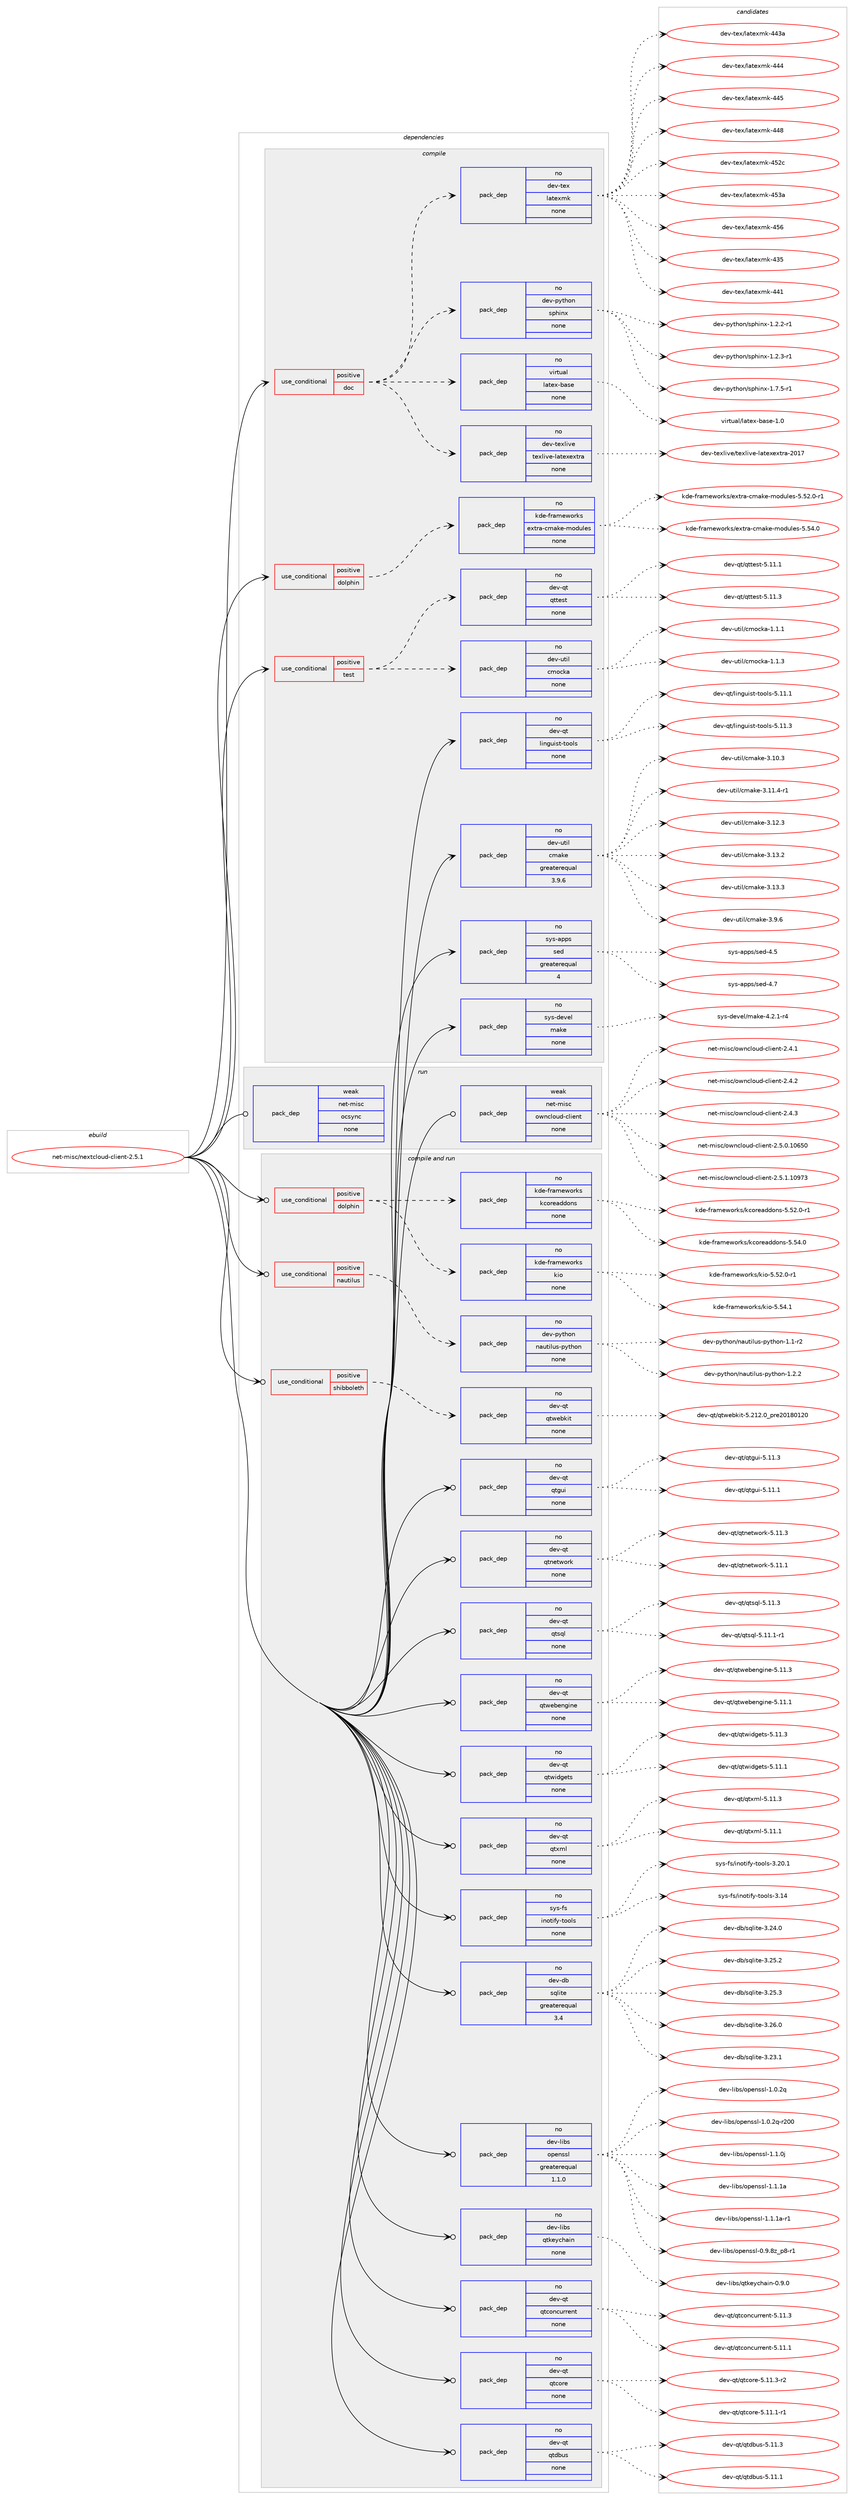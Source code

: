 digraph prolog {

# *************
# Graph options
# *************

newrank=true;
concentrate=true;
compound=true;
graph [rankdir=LR,fontname=Helvetica,fontsize=10,ranksep=1.5];#, ranksep=2.5, nodesep=0.2];
edge  [arrowhead=vee];
node  [fontname=Helvetica,fontsize=10];

# **********
# The ebuild
# **********

subgraph cluster_leftcol {
color=gray;
rank=same;
label=<<i>ebuild</i>>;
id [label="net-misc/nextcloud-client-2.5.1", color=red, width=4, href="../net-misc/nextcloud-client-2.5.1.svg"];
}

# ****************
# The dependencies
# ****************

subgraph cluster_midcol {
color=gray;
label=<<i>dependencies</i>>;
subgraph cluster_compile {
fillcolor="#eeeeee";
style=filled;
label=<<i>compile</i>>;
subgraph cond764 {
dependency4257 [label=<<TABLE BORDER="0" CELLBORDER="1" CELLSPACING="0" CELLPADDING="4"><TR><TD ROWSPAN="3" CELLPADDING="10">use_conditional</TD></TR><TR><TD>positive</TD></TR><TR><TD>doc</TD></TR></TABLE>>, shape=none, color=red];
subgraph pack3374 {
dependency4258 [label=<<TABLE BORDER="0" CELLBORDER="1" CELLSPACING="0" CELLPADDING="4" WIDTH="220"><TR><TD ROWSPAN="6" CELLPADDING="30">pack_dep</TD></TR><TR><TD WIDTH="110">no</TD></TR><TR><TD>dev-python</TD></TR><TR><TD>sphinx</TD></TR><TR><TD>none</TD></TR><TR><TD></TD></TR></TABLE>>, shape=none, color=blue];
}
dependency4257:e -> dependency4258:w [weight=20,style="dashed",arrowhead="vee"];
subgraph pack3375 {
dependency4259 [label=<<TABLE BORDER="0" CELLBORDER="1" CELLSPACING="0" CELLPADDING="4" WIDTH="220"><TR><TD ROWSPAN="6" CELLPADDING="30">pack_dep</TD></TR><TR><TD WIDTH="110">no</TD></TR><TR><TD>dev-tex</TD></TR><TR><TD>latexmk</TD></TR><TR><TD>none</TD></TR><TR><TD></TD></TR></TABLE>>, shape=none, color=blue];
}
dependency4257:e -> dependency4259:w [weight=20,style="dashed",arrowhead="vee"];
subgraph pack3376 {
dependency4260 [label=<<TABLE BORDER="0" CELLBORDER="1" CELLSPACING="0" CELLPADDING="4" WIDTH="220"><TR><TD ROWSPAN="6" CELLPADDING="30">pack_dep</TD></TR><TR><TD WIDTH="110">no</TD></TR><TR><TD>dev-texlive</TD></TR><TR><TD>texlive-latexextra</TD></TR><TR><TD>none</TD></TR><TR><TD></TD></TR></TABLE>>, shape=none, color=blue];
}
dependency4257:e -> dependency4260:w [weight=20,style="dashed",arrowhead="vee"];
subgraph pack3377 {
dependency4261 [label=<<TABLE BORDER="0" CELLBORDER="1" CELLSPACING="0" CELLPADDING="4" WIDTH="220"><TR><TD ROWSPAN="6" CELLPADDING="30">pack_dep</TD></TR><TR><TD WIDTH="110">no</TD></TR><TR><TD>virtual</TD></TR><TR><TD>latex-base</TD></TR><TR><TD>none</TD></TR><TR><TD></TD></TR></TABLE>>, shape=none, color=blue];
}
dependency4257:e -> dependency4261:w [weight=20,style="dashed",arrowhead="vee"];
}
id:e -> dependency4257:w [weight=20,style="solid",arrowhead="vee"];
subgraph cond765 {
dependency4262 [label=<<TABLE BORDER="0" CELLBORDER="1" CELLSPACING="0" CELLPADDING="4"><TR><TD ROWSPAN="3" CELLPADDING="10">use_conditional</TD></TR><TR><TD>positive</TD></TR><TR><TD>dolphin</TD></TR></TABLE>>, shape=none, color=red];
subgraph pack3378 {
dependency4263 [label=<<TABLE BORDER="0" CELLBORDER="1" CELLSPACING="0" CELLPADDING="4" WIDTH="220"><TR><TD ROWSPAN="6" CELLPADDING="30">pack_dep</TD></TR><TR><TD WIDTH="110">no</TD></TR><TR><TD>kde-frameworks</TD></TR><TR><TD>extra-cmake-modules</TD></TR><TR><TD>none</TD></TR><TR><TD></TD></TR></TABLE>>, shape=none, color=blue];
}
dependency4262:e -> dependency4263:w [weight=20,style="dashed",arrowhead="vee"];
}
id:e -> dependency4262:w [weight=20,style="solid",arrowhead="vee"];
subgraph cond766 {
dependency4264 [label=<<TABLE BORDER="0" CELLBORDER="1" CELLSPACING="0" CELLPADDING="4"><TR><TD ROWSPAN="3" CELLPADDING="10">use_conditional</TD></TR><TR><TD>positive</TD></TR><TR><TD>test</TD></TR></TABLE>>, shape=none, color=red];
subgraph pack3379 {
dependency4265 [label=<<TABLE BORDER="0" CELLBORDER="1" CELLSPACING="0" CELLPADDING="4" WIDTH="220"><TR><TD ROWSPAN="6" CELLPADDING="30">pack_dep</TD></TR><TR><TD WIDTH="110">no</TD></TR><TR><TD>dev-util</TD></TR><TR><TD>cmocka</TD></TR><TR><TD>none</TD></TR><TR><TD></TD></TR></TABLE>>, shape=none, color=blue];
}
dependency4264:e -> dependency4265:w [weight=20,style="dashed",arrowhead="vee"];
subgraph pack3380 {
dependency4266 [label=<<TABLE BORDER="0" CELLBORDER="1" CELLSPACING="0" CELLPADDING="4" WIDTH="220"><TR><TD ROWSPAN="6" CELLPADDING="30">pack_dep</TD></TR><TR><TD WIDTH="110">no</TD></TR><TR><TD>dev-qt</TD></TR><TR><TD>qttest</TD></TR><TR><TD>none</TD></TR><TR><TD></TD></TR></TABLE>>, shape=none, color=blue];
}
dependency4264:e -> dependency4266:w [weight=20,style="dashed",arrowhead="vee"];
}
id:e -> dependency4264:w [weight=20,style="solid",arrowhead="vee"];
subgraph pack3381 {
dependency4267 [label=<<TABLE BORDER="0" CELLBORDER="1" CELLSPACING="0" CELLPADDING="4" WIDTH="220"><TR><TD ROWSPAN="6" CELLPADDING="30">pack_dep</TD></TR><TR><TD WIDTH="110">no</TD></TR><TR><TD>dev-qt</TD></TR><TR><TD>linguist-tools</TD></TR><TR><TD>none</TD></TR><TR><TD></TD></TR></TABLE>>, shape=none, color=blue];
}
id:e -> dependency4267:w [weight=20,style="solid",arrowhead="vee"];
subgraph pack3382 {
dependency4268 [label=<<TABLE BORDER="0" CELLBORDER="1" CELLSPACING="0" CELLPADDING="4" WIDTH="220"><TR><TD ROWSPAN="6" CELLPADDING="30">pack_dep</TD></TR><TR><TD WIDTH="110">no</TD></TR><TR><TD>dev-util</TD></TR><TR><TD>cmake</TD></TR><TR><TD>greaterequal</TD></TR><TR><TD>3.9.6</TD></TR></TABLE>>, shape=none, color=blue];
}
id:e -> dependency4268:w [weight=20,style="solid",arrowhead="vee"];
subgraph pack3383 {
dependency4269 [label=<<TABLE BORDER="0" CELLBORDER="1" CELLSPACING="0" CELLPADDING="4" WIDTH="220"><TR><TD ROWSPAN="6" CELLPADDING="30">pack_dep</TD></TR><TR><TD WIDTH="110">no</TD></TR><TR><TD>sys-apps</TD></TR><TR><TD>sed</TD></TR><TR><TD>greaterequal</TD></TR><TR><TD>4</TD></TR></TABLE>>, shape=none, color=blue];
}
id:e -> dependency4269:w [weight=20,style="solid",arrowhead="vee"];
subgraph pack3384 {
dependency4270 [label=<<TABLE BORDER="0" CELLBORDER="1" CELLSPACING="0" CELLPADDING="4" WIDTH="220"><TR><TD ROWSPAN="6" CELLPADDING="30">pack_dep</TD></TR><TR><TD WIDTH="110">no</TD></TR><TR><TD>sys-devel</TD></TR><TR><TD>make</TD></TR><TR><TD>none</TD></TR><TR><TD></TD></TR></TABLE>>, shape=none, color=blue];
}
id:e -> dependency4270:w [weight=20,style="solid",arrowhead="vee"];
}
subgraph cluster_compileandrun {
fillcolor="#eeeeee";
style=filled;
label=<<i>compile and run</i>>;
subgraph cond767 {
dependency4271 [label=<<TABLE BORDER="0" CELLBORDER="1" CELLSPACING="0" CELLPADDING="4"><TR><TD ROWSPAN="3" CELLPADDING="10">use_conditional</TD></TR><TR><TD>positive</TD></TR><TR><TD>dolphin</TD></TR></TABLE>>, shape=none, color=red];
subgraph pack3385 {
dependency4272 [label=<<TABLE BORDER="0" CELLBORDER="1" CELLSPACING="0" CELLPADDING="4" WIDTH="220"><TR><TD ROWSPAN="6" CELLPADDING="30">pack_dep</TD></TR><TR><TD WIDTH="110">no</TD></TR><TR><TD>kde-frameworks</TD></TR><TR><TD>kcoreaddons</TD></TR><TR><TD>none</TD></TR><TR><TD></TD></TR></TABLE>>, shape=none, color=blue];
}
dependency4271:e -> dependency4272:w [weight=20,style="dashed",arrowhead="vee"];
subgraph pack3386 {
dependency4273 [label=<<TABLE BORDER="0" CELLBORDER="1" CELLSPACING="0" CELLPADDING="4" WIDTH="220"><TR><TD ROWSPAN="6" CELLPADDING="30">pack_dep</TD></TR><TR><TD WIDTH="110">no</TD></TR><TR><TD>kde-frameworks</TD></TR><TR><TD>kio</TD></TR><TR><TD>none</TD></TR><TR><TD></TD></TR></TABLE>>, shape=none, color=blue];
}
dependency4271:e -> dependency4273:w [weight=20,style="dashed",arrowhead="vee"];
}
id:e -> dependency4271:w [weight=20,style="solid",arrowhead="odotvee"];
subgraph cond768 {
dependency4274 [label=<<TABLE BORDER="0" CELLBORDER="1" CELLSPACING="0" CELLPADDING="4"><TR><TD ROWSPAN="3" CELLPADDING="10">use_conditional</TD></TR><TR><TD>positive</TD></TR><TR><TD>nautilus</TD></TR></TABLE>>, shape=none, color=red];
subgraph pack3387 {
dependency4275 [label=<<TABLE BORDER="0" CELLBORDER="1" CELLSPACING="0" CELLPADDING="4" WIDTH="220"><TR><TD ROWSPAN="6" CELLPADDING="30">pack_dep</TD></TR><TR><TD WIDTH="110">no</TD></TR><TR><TD>dev-python</TD></TR><TR><TD>nautilus-python</TD></TR><TR><TD>none</TD></TR><TR><TD></TD></TR></TABLE>>, shape=none, color=blue];
}
dependency4274:e -> dependency4275:w [weight=20,style="dashed",arrowhead="vee"];
}
id:e -> dependency4274:w [weight=20,style="solid",arrowhead="odotvee"];
subgraph cond769 {
dependency4276 [label=<<TABLE BORDER="0" CELLBORDER="1" CELLSPACING="0" CELLPADDING="4"><TR><TD ROWSPAN="3" CELLPADDING="10">use_conditional</TD></TR><TR><TD>positive</TD></TR><TR><TD>shibboleth</TD></TR></TABLE>>, shape=none, color=red];
subgraph pack3388 {
dependency4277 [label=<<TABLE BORDER="0" CELLBORDER="1" CELLSPACING="0" CELLPADDING="4" WIDTH="220"><TR><TD ROWSPAN="6" CELLPADDING="30">pack_dep</TD></TR><TR><TD WIDTH="110">no</TD></TR><TR><TD>dev-qt</TD></TR><TR><TD>qtwebkit</TD></TR><TR><TD>none</TD></TR><TR><TD></TD></TR></TABLE>>, shape=none, color=blue];
}
dependency4276:e -> dependency4277:w [weight=20,style="dashed",arrowhead="vee"];
}
id:e -> dependency4276:w [weight=20,style="solid",arrowhead="odotvee"];
subgraph pack3389 {
dependency4278 [label=<<TABLE BORDER="0" CELLBORDER="1" CELLSPACING="0" CELLPADDING="4" WIDTH="220"><TR><TD ROWSPAN="6" CELLPADDING="30">pack_dep</TD></TR><TR><TD WIDTH="110">no</TD></TR><TR><TD>dev-db</TD></TR><TR><TD>sqlite</TD></TR><TR><TD>greaterequal</TD></TR><TR><TD>3.4</TD></TR></TABLE>>, shape=none, color=blue];
}
id:e -> dependency4278:w [weight=20,style="solid",arrowhead="odotvee"];
subgraph pack3390 {
dependency4279 [label=<<TABLE BORDER="0" CELLBORDER="1" CELLSPACING="0" CELLPADDING="4" WIDTH="220"><TR><TD ROWSPAN="6" CELLPADDING="30">pack_dep</TD></TR><TR><TD WIDTH="110">no</TD></TR><TR><TD>dev-libs</TD></TR><TR><TD>openssl</TD></TR><TR><TD>greaterequal</TD></TR><TR><TD>1.1.0</TD></TR></TABLE>>, shape=none, color=blue];
}
id:e -> dependency4279:w [weight=20,style="solid",arrowhead="odotvee"];
subgraph pack3391 {
dependency4280 [label=<<TABLE BORDER="0" CELLBORDER="1" CELLSPACING="0" CELLPADDING="4" WIDTH="220"><TR><TD ROWSPAN="6" CELLPADDING="30">pack_dep</TD></TR><TR><TD WIDTH="110">no</TD></TR><TR><TD>dev-libs</TD></TR><TR><TD>qtkeychain</TD></TR><TR><TD>none</TD></TR><TR><TD></TD></TR></TABLE>>, shape=none, color=blue];
}
id:e -> dependency4280:w [weight=20,style="solid",arrowhead="odotvee"];
subgraph pack3392 {
dependency4281 [label=<<TABLE BORDER="0" CELLBORDER="1" CELLSPACING="0" CELLPADDING="4" WIDTH="220"><TR><TD ROWSPAN="6" CELLPADDING="30">pack_dep</TD></TR><TR><TD WIDTH="110">no</TD></TR><TR><TD>dev-qt</TD></TR><TR><TD>qtconcurrent</TD></TR><TR><TD>none</TD></TR><TR><TD></TD></TR></TABLE>>, shape=none, color=blue];
}
id:e -> dependency4281:w [weight=20,style="solid",arrowhead="odotvee"];
subgraph pack3393 {
dependency4282 [label=<<TABLE BORDER="0" CELLBORDER="1" CELLSPACING="0" CELLPADDING="4" WIDTH="220"><TR><TD ROWSPAN="6" CELLPADDING="30">pack_dep</TD></TR><TR><TD WIDTH="110">no</TD></TR><TR><TD>dev-qt</TD></TR><TR><TD>qtcore</TD></TR><TR><TD>none</TD></TR><TR><TD></TD></TR></TABLE>>, shape=none, color=blue];
}
id:e -> dependency4282:w [weight=20,style="solid",arrowhead="odotvee"];
subgraph pack3394 {
dependency4283 [label=<<TABLE BORDER="0" CELLBORDER="1" CELLSPACING="0" CELLPADDING="4" WIDTH="220"><TR><TD ROWSPAN="6" CELLPADDING="30">pack_dep</TD></TR><TR><TD WIDTH="110">no</TD></TR><TR><TD>dev-qt</TD></TR><TR><TD>qtdbus</TD></TR><TR><TD>none</TD></TR><TR><TD></TD></TR></TABLE>>, shape=none, color=blue];
}
id:e -> dependency4283:w [weight=20,style="solid",arrowhead="odotvee"];
subgraph pack3395 {
dependency4284 [label=<<TABLE BORDER="0" CELLBORDER="1" CELLSPACING="0" CELLPADDING="4" WIDTH="220"><TR><TD ROWSPAN="6" CELLPADDING="30">pack_dep</TD></TR><TR><TD WIDTH="110">no</TD></TR><TR><TD>dev-qt</TD></TR><TR><TD>qtgui</TD></TR><TR><TD>none</TD></TR><TR><TD></TD></TR></TABLE>>, shape=none, color=blue];
}
id:e -> dependency4284:w [weight=20,style="solid",arrowhead="odotvee"];
subgraph pack3396 {
dependency4285 [label=<<TABLE BORDER="0" CELLBORDER="1" CELLSPACING="0" CELLPADDING="4" WIDTH="220"><TR><TD ROWSPAN="6" CELLPADDING="30">pack_dep</TD></TR><TR><TD WIDTH="110">no</TD></TR><TR><TD>dev-qt</TD></TR><TR><TD>qtnetwork</TD></TR><TR><TD>none</TD></TR><TR><TD></TD></TR></TABLE>>, shape=none, color=blue];
}
id:e -> dependency4285:w [weight=20,style="solid",arrowhead="odotvee"];
subgraph pack3397 {
dependency4286 [label=<<TABLE BORDER="0" CELLBORDER="1" CELLSPACING="0" CELLPADDING="4" WIDTH="220"><TR><TD ROWSPAN="6" CELLPADDING="30">pack_dep</TD></TR><TR><TD WIDTH="110">no</TD></TR><TR><TD>dev-qt</TD></TR><TR><TD>qtsql</TD></TR><TR><TD>none</TD></TR><TR><TD></TD></TR></TABLE>>, shape=none, color=blue];
}
id:e -> dependency4286:w [weight=20,style="solid",arrowhead="odotvee"];
subgraph pack3398 {
dependency4287 [label=<<TABLE BORDER="0" CELLBORDER="1" CELLSPACING="0" CELLPADDING="4" WIDTH="220"><TR><TD ROWSPAN="6" CELLPADDING="30">pack_dep</TD></TR><TR><TD WIDTH="110">no</TD></TR><TR><TD>dev-qt</TD></TR><TR><TD>qtwebengine</TD></TR><TR><TD>none</TD></TR><TR><TD></TD></TR></TABLE>>, shape=none, color=blue];
}
id:e -> dependency4287:w [weight=20,style="solid",arrowhead="odotvee"];
subgraph pack3399 {
dependency4288 [label=<<TABLE BORDER="0" CELLBORDER="1" CELLSPACING="0" CELLPADDING="4" WIDTH="220"><TR><TD ROWSPAN="6" CELLPADDING="30">pack_dep</TD></TR><TR><TD WIDTH="110">no</TD></TR><TR><TD>dev-qt</TD></TR><TR><TD>qtwidgets</TD></TR><TR><TD>none</TD></TR><TR><TD></TD></TR></TABLE>>, shape=none, color=blue];
}
id:e -> dependency4288:w [weight=20,style="solid",arrowhead="odotvee"];
subgraph pack3400 {
dependency4289 [label=<<TABLE BORDER="0" CELLBORDER="1" CELLSPACING="0" CELLPADDING="4" WIDTH="220"><TR><TD ROWSPAN="6" CELLPADDING="30">pack_dep</TD></TR><TR><TD WIDTH="110">no</TD></TR><TR><TD>dev-qt</TD></TR><TR><TD>qtxml</TD></TR><TR><TD>none</TD></TR><TR><TD></TD></TR></TABLE>>, shape=none, color=blue];
}
id:e -> dependency4289:w [weight=20,style="solid",arrowhead="odotvee"];
subgraph pack3401 {
dependency4290 [label=<<TABLE BORDER="0" CELLBORDER="1" CELLSPACING="0" CELLPADDING="4" WIDTH="220"><TR><TD ROWSPAN="6" CELLPADDING="30">pack_dep</TD></TR><TR><TD WIDTH="110">no</TD></TR><TR><TD>sys-fs</TD></TR><TR><TD>inotify-tools</TD></TR><TR><TD>none</TD></TR><TR><TD></TD></TR></TABLE>>, shape=none, color=blue];
}
id:e -> dependency4290:w [weight=20,style="solid",arrowhead="odotvee"];
}
subgraph cluster_run {
fillcolor="#eeeeee";
style=filled;
label=<<i>run</i>>;
subgraph pack3402 {
dependency4291 [label=<<TABLE BORDER="0" CELLBORDER="1" CELLSPACING="0" CELLPADDING="4" WIDTH="220"><TR><TD ROWSPAN="6" CELLPADDING="30">pack_dep</TD></TR><TR><TD WIDTH="110">weak</TD></TR><TR><TD>net-misc</TD></TR><TR><TD>ocsync</TD></TR><TR><TD>none</TD></TR><TR><TD></TD></TR></TABLE>>, shape=none, color=blue];
}
id:e -> dependency4291:w [weight=20,style="solid",arrowhead="odot"];
subgraph pack3403 {
dependency4292 [label=<<TABLE BORDER="0" CELLBORDER="1" CELLSPACING="0" CELLPADDING="4" WIDTH="220"><TR><TD ROWSPAN="6" CELLPADDING="30">pack_dep</TD></TR><TR><TD WIDTH="110">weak</TD></TR><TR><TD>net-misc</TD></TR><TR><TD>owncloud-client</TD></TR><TR><TD>none</TD></TR><TR><TD></TD></TR></TABLE>>, shape=none, color=blue];
}
id:e -> dependency4292:w [weight=20,style="solid",arrowhead="odot"];
}
}

# **************
# The candidates
# **************

subgraph cluster_choices {
rank=same;
color=gray;
label=<<i>candidates</i>>;

subgraph choice3374 {
color=black;
nodesep=1;
choice10010111845112121116104111110471151121041051101204549465046504511449 [label="dev-python/sphinx-1.2.2-r1", color=red, width=4,href="../dev-python/sphinx-1.2.2-r1.svg"];
choice10010111845112121116104111110471151121041051101204549465046514511449 [label="dev-python/sphinx-1.2.3-r1", color=red, width=4,href="../dev-python/sphinx-1.2.3-r1.svg"];
choice10010111845112121116104111110471151121041051101204549465546534511449 [label="dev-python/sphinx-1.7.5-r1", color=red, width=4,href="../dev-python/sphinx-1.7.5-r1.svg"];
dependency4258:e -> choice10010111845112121116104111110471151121041051101204549465046504511449:w [style=dotted,weight="100"];
dependency4258:e -> choice10010111845112121116104111110471151121041051101204549465046514511449:w [style=dotted,weight="100"];
dependency4258:e -> choice10010111845112121116104111110471151121041051101204549465546534511449:w [style=dotted,weight="100"];
}
subgraph choice3375 {
color=black;
nodesep=1;
choice10010111845116101120471089711610112010910745525153 [label="dev-tex/latexmk-435", color=red, width=4,href="../dev-tex/latexmk-435.svg"];
choice10010111845116101120471089711610112010910745525249 [label="dev-tex/latexmk-441", color=red, width=4,href="../dev-tex/latexmk-441.svg"];
choice1001011184511610112047108971161011201091074552525197 [label="dev-tex/latexmk-443a", color=red, width=4,href="../dev-tex/latexmk-443a.svg"];
choice10010111845116101120471089711610112010910745525252 [label="dev-tex/latexmk-444", color=red, width=4,href="../dev-tex/latexmk-444.svg"];
choice10010111845116101120471089711610112010910745525253 [label="dev-tex/latexmk-445", color=red, width=4,href="../dev-tex/latexmk-445.svg"];
choice10010111845116101120471089711610112010910745525256 [label="dev-tex/latexmk-448", color=red, width=4,href="../dev-tex/latexmk-448.svg"];
choice1001011184511610112047108971161011201091074552535099 [label="dev-tex/latexmk-452c", color=red, width=4,href="../dev-tex/latexmk-452c.svg"];
choice1001011184511610112047108971161011201091074552535197 [label="dev-tex/latexmk-453a", color=red, width=4,href="../dev-tex/latexmk-453a.svg"];
choice10010111845116101120471089711610112010910745525354 [label="dev-tex/latexmk-456", color=red, width=4,href="../dev-tex/latexmk-456.svg"];
dependency4259:e -> choice10010111845116101120471089711610112010910745525153:w [style=dotted,weight="100"];
dependency4259:e -> choice10010111845116101120471089711610112010910745525249:w [style=dotted,weight="100"];
dependency4259:e -> choice1001011184511610112047108971161011201091074552525197:w [style=dotted,weight="100"];
dependency4259:e -> choice10010111845116101120471089711610112010910745525252:w [style=dotted,weight="100"];
dependency4259:e -> choice10010111845116101120471089711610112010910745525253:w [style=dotted,weight="100"];
dependency4259:e -> choice10010111845116101120471089711610112010910745525256:w [style=dotted,weight="100"];
dependency4259:e -> choice1001011184511610112047108971161011201091074552535099:w [style=dotted,weight="100"];
dependency4259:e -> choice1001011184511610112047108971161011201091074552535197:w [style=dotted,weight="100"];
dependency4259:e -> choice10010111845116101120471089711610112010910745525354:w [style=dotted,weight="100"];
}
subgraph choice3376 {
color=black;
nodesep=1;
choice10010111845116101120108105118101471161011201081051181014510897116101120101120116114974550484955 [label="dev-texlive/texlive-latexextra-2017", color=red, width=4,href="../dev-texlive/texlive-latexextra-2017.svg"];
dependency4260:e -> choice10010111845116101120108105118101471161011201081051181014510897116101120101120116114974550484955:w [style=dotted,weight="100"];
}
subgraph choice3377 {
color=black;
nodesep=1;
choice11810511411611797108471089711610112045989711510145494648 [label="virtual/latex-base-1.0", color=red, width=4,href="../virtual/latex-base-1.0.svg"];
dependency4261:e -> choice11810511411611797108471089711610112045989711510145494648:w [style=dotted,weight="100"];
}
subgraph choice3378 {
color=black;
nodesep=1;
choice1071001014510211497109101119111114107115471011201161149745991099710710145109111100117108101115455346535046484511449 [label="kde-frameworks/extra-cmake-modules-5.52.0-r1", color=red, width=4,href="../kde-frameworks/extra-cmake-modules-5.52.0-r1.svg"];
choice107100101451021149710910111911111410711547101120116114974599109971071014510911110011710810111545534653524648 [label="kde-frameworks/extra-cmake-modules-5.54.0", color=red, width=4,href="../kde-frameworks/extra-cmake-modules-5.54.0.svg"];
dependency4263:e -> choice1071001014510211497109101119111114107115471011201161149745991099710710145109111100117108101115455346535046484511449:w [style=dotted,weight="100"];
dependency4263:e -> choice107100101451021149710910111911111410711547101120116114974599109971071014510911110011710810111545534653524648:w [style=dotted,weight="100"];
}
subgraph choice3379 {
color=black;
nodesep=1;
choice1001011184511711610510847991091119910797454946494649 [label="dev-util/cmocka-1.1.1", color=red, width=4,href="../dev-util/cmocka-1.1.1.svg"];
choice1001011184511711610510847991091119910797454946494651 [label="dev-util/cmocka-1.1.3", color=red, width=4,href="../dev-util/cmocka-1.1.3.svg"];
dependency4265:e -> choice1001011184511711610510847991091119910797454946494649:w [style=dotted,weight="100"];
dependency4265:e -> choice1001011184511711610510847991091119910797454946494651:w [style=dotted,weight="100"];
}
subgraph choice3380 {
color=black;
nodesep=1;
choice100101118451131164711311611610111511645534649494649 [label="dev-qt/qttest-5.11.1", color=red, width=4,href="../dev-qt/qttest-5.11.1.svg"];
choice100101118451131164711311611610111511645534649494651 [label="dev-qt/qttest-5.11.3", color=red, width=4,href="../dev-qt/qttest-5.11.3.svg"];
dependency4266:e -> choice100101118451131164711311611610111511645534649494649:w [style=dotted,weight="100"];
dependency4266:e -> choice100101118451131164711311611610111511645534649494651:w [style=dotted,weight="100"];
}
subgraph choice3381 {
color=black;
nodesep=1;
choice10010111845113116471081051101031171051151164511611111110811545534649494649 [label="dev-qt/linguist-tools-5.11.1", color=red, width=4,href="../dev-qt/linguist-tools-5.11.1.svg"];
choice10010111845113116471081051101031171051151164511611111110811545534649494651 [label="dev-qt/linguist-tools-5.11.3", color=red, width=4,href="../dev-qt/linguist-tools-5.11.3.svg"];
dependency4267:e -> choice10010111845113116471081051101031171051151164511611111110811545534649494649:w [style=dotted,weight="100"];
dependency4267:e -> choice10010111845113116471081051101031171051151164511611111110811545534649494651:w [style=dotted,weight="100"];
}
subgraph choice3382 {
color=black;
nodesep=1;
choice1001011184511711610510847991099710710145514649484651 [label="dev-util/cmake-3.10.3", color=red, width=4,href="../dev-util/cmake-3.10.3.svg"];
choice10010111845117116105108479910997107101455146494946524511449 [label="dev-util/cmake-3.11.4-r1", color=red, width=4,href="../dev-util/cmake-3.11.4-r1.svg"];
choice1001011184511711610510847991099710710145514649504651 [label="dev-util/cmake-3.12.3", color=red, width=4,href="../dev-util/cmake-3.12.3.svg"];
choice1001011184511711610510847991099710710145514649514650 [label="dev-util/cmake-3.13.2", color=red, width=4,href="../dev-util/cmake-3.13.2.svg"];
choice1001011184511711610510847991099710710145514649514651 [label="dev-util/cmake-3.13.3", color=red, width=4,href="../dev-util/cmake-3.13.3.svg"];
choice10010111845117116105108479910997107101455146574654 [label="dev-util/cmake-3.9.6", color=red, width=4,href="../dev-util/cmake-3.9.6.svg"];
dependency4268:e -> choice1001011184511711610510847991099710710145514649484651:w [style=dotted,weight="100"];
dependency4268:e -> choice10010111845117116105108479910997107101455146494946524511449:w [style=dotted,weight="100"];
dependency4268:e -> choice1001011184511711610510847991099710710145514649504651:w [style=dotted,weight="100"];
dependency4268:e -> choice1001011184511711610510847991099710710145514649514650:w [style=dotted,weight="100"];
dependency4268:e -> choice1001011184511711610510847991099710710145514649514651:w [style=dotted,weight="100"];
dependency4268:e -> choice10010111845117116105108479910997107101455146574654:w [style=dotted,weight="100"];
}
subgraph choice3383 {
color=black;
nodesep=1;
choice11512111545971121121154711510110045524653 [label="sys-apps/sed-4.5", color=red, width=4,href="../sys-apps/sed-4.5.svg"];
choice11512111545971121121154711510110045524655 [label="sys-apps/sed-4.7", color=red, width=4,href="../sys-apps/sed-4.7.svg"];
dependency4269:e -> choice11512111545971121121154711510110045524653:w [style=dotted,weight="100"];
dependency4269:e -> choice11512111545971121121154711510110045524655:w [style=dotted,weight="100"];
}
subgraph choice3384 {
color=black;
nodesep=1;
choice1151211154510010111810110847109971071014552465046494511452 [label="sys-devel/make-4.2.1-r4", color=red, width=4,href="../sys-devel/make-4.2.1-r4.svg"];
dependency4270:e -> choice1151211154510010111810110847109971071014552465046494511452:w [style=dotted,weight="100"];
}
subgraph choice3385 {
color=black;
nodesep=1;
choice1071001014510211497109101119111114107115471079911111410197100100111110115455346535046484511449 [label="kde-frameworks/kcoreaddons-5.52.0-r1", color=red, width=4,href="../kde-frameworks/kcoreaddons-5.52.0-r1.svg"];
choice107100101451021149710910111911111410711547107991111141019710010011111011545534653524648 [label="kde-frameworks/kcoreaddons-5.54.0", color=red, width=4,href="../kde-frameworks/kcoreaddons-5.54.0.svg"];
dependency4272:e -> choice1071001014510211497109101119111114107115471079911111410197100100111110115455346535046484511449:w [style=dotted,weight="100"];
dependency4272:e -> choice107100101451021149710910111911111410711547107991111141019710010011111011545534653524648:w [style=dotted,weight="100"];
}
subgraph choice3386 {
color=black;
nodesep=1;
choice107100101451021149710910111911111410711547107105111455346535046484511449 [label="kde-frameworks/kio-5.52.0-r1", color=red, width=4,href="../kde-frameworks/kio-5.52.0-r1.svg"];
choice10710010145102114971091011191111141071154710710511145534653524649 [label="kde-frameworks/kio-5.54.1", color=red, width=4,href="../kde-frameworks/kio-5.54.1.svg"];
dependency4273:e -> choice107100101451021149710910111911111410711547107105111455346535046484511449:w [style=dotted,weight="100"];
dependency4273:e -> choice10710010145102114971091011191111141071154710710511145534653524649:w [style=dotted,weight="100"];
}
subgraph choice3387 {
color=black;
nodesep=1;
choice10010111845112121116104111110471109711711610510811711545112121116104111110454946494511450 [label="dev-python/nautilus-python-1.1-r2", color=red, width=4,href="../dev-python/nautilus-python-1.1-r2.svg"];
choice10010111845112121116104111110471109711711610510811711545112121116104111110454946504650 [label="dev-python/nautilus-python-1.2.2", color=red, width=4,href="../dev-python/nautilus-python-1.2.2.svg"];
dependency4275:e -> choice10010111845112121116104111110471109711711610510811711545112121116104111110454946494511450:w [style=dotted,weight="100"];
dependency4275:e -> choice10010111845112121116104111110471109711711610510811711545112121116104111110454946504650:w [style=dotted,weight="100"];
}
subgraph choice3388 {
color=black;
nodesep=1;
choice1001011184511311647113116119101981071051164553465049504648951121141015048495648495048 [label="dev-qt/qtwebkit-5.212.0_pre20180120", color=red, width=4,href="../dev-qt/qtwebkit-5.212.0_pre20180120.svg"];
dependency4277:e -> choice1001011184511311647113116119101981071051164553465049504648951121141015048495648495048:w [style=dotted,weight="100"];
}
subgraph choice3389 {
color=black;
nodesep=1;
choice10010111845100984711511310810511610145514650514649 [label="dev-db/sqlite-3.23.1", color=red, width=4,href="../dev-db/sqlite-3.23.1.svg"];
choice10010111845100984711511310810511610145514650524648 [label="dev-db/sqlite-3.24.0", color=red, width=4,href="../dev-db/sqlite-3.24.0.svg"];
choice10010111845100984711511310810511610145514650534650 [label="dev-db/sqlite-3.25.2", color=red, width=4,href="../dev-db/sqlite-3.25.2.svg"];
choice10010111845100984711511310810511610145514650534651 [label="dev-db/sqlite-3.25.3", color=red, width=4,href="../dev-db/sqlite-3.25.3.svg"];
choice10010111845100984711511310810511610145514650544648 [label="dev-db/sqlite-3.26.0", color=red, width=4,href="../dev-db/sqlite-3.26.0.svg"];
dependency4278:e -> choice10010111845100984711511310810511610145514650514649:w [style=dotted,weight="100"];
dependency4278:e -> choice10010111845100984711511310810511610145514650524648:w [style=dotted,weight="100"];
dependency4278:e -> choice10010111845100984711511310810511610145514650534650:w [style=dotted,weight="100"];
dependency4278:e -> choice10010111845100984711511310810511610145514650534651:w [style=dotted,weight="100"];
dependency4278:e -> choice10010111845100984711511310810511610145514650544648:w [style=dotted,weight="100"];
}
subgraph choice3390 {
color=black;
nodesep=1;
choice10010111845108105981154711111210111011511510845484657465612295112564511449 [label="dev-libs/openssl-0.9.8z_p8-r1", color=red, width=4,href="../dev-libs/openssl-0.9.8z_p8-r1.svg"];
choice100101118451081059811547111112101110115115108454946484650113 [label="dev-libs/openssl-1.0.2q", color=red, width=4,href="../dev-libs/openssl-1.0.2q.svg"];
choice10010111845108105981154711111210111011511510845494648465011345114504848 [label="dev-libs/openssl-1.0.2q-r200", color=red, width=4,href="../dev-libs/openssl-1.0.2q-r200.svg"];
choice100101118451081059811547111112101110115115108454946494648106 [label="dev-libs/openssl-1.1.0j", color=red, width=4,href="../dev-libs/openssl-1.1.0j.svg"];
choice10010111845108105981154711111210111011511510845494649464997 [label="dev-libs/openssl-1.1.1a", color=red, width=4,href="../dev-libs/openssl-1.1.1a.svg"];
choice100101118451081059811547111112101110115115108454946494649974511449 [label="dev-libs/openssl-1.1.1a-r1", color=red, width=4,href="../dev-libs/openssl-1.1.1a-r1.svg"];
dependency4279:e -> choice10010111845108105981154711111210111011511510845484657465612295112564511449:w [style=dotted,weight="100"];
dependency4279:e -> choice100101118451081059811547111112101110115115108454946484650113:w [style=dotted,weight="100"];
dependency4279:e -> choice10010111845108105981154711111210111011511510845494648465011345114504848:w [style=dotted,weight="100"];
dependency4279:e -> choice100101118451081059811547111112101110115115108454946494648106:w [style=dotted,weight="100"];
dependency4279:e -> choice10010111845108105981154711111210111011511510845494649464997:w [style=dotted,weight="100"];
dependency4279:e -> choice100101118451081059811547111112101110115115108454946494649974511449:w [style=dotted,weight="100"];
}
subgraph choice3391 {
color=black;
nodesep=1;
choice1001011184510810598115471131161071011219910497105110454846574648 [label="dev-libs/qtkeychain-0.9.0", color=red, width=4,href="../dev-libs/qtkeychain-0.9.0.svg"];
dependency4280:e -> choice1001011184510810598115471131161071011219910497105110454846574648:w [style=dotted,weight="100"];
}
subgraph choice3392 {
color=black;
nodesep=1;
choice1001011184511311647113116991111109911711411410111011645534649494649 [label="dev-qt/qtconcurrent-5.11.1", color=red, width=4,href="../dev-qt/qtconcurrent-5.11.1.svg"];
choice1001011184511311647113116991111109911711411410111011645534649494651 [label="dev-qt/qtconcurrent-5.11.3", color=red, width=4,href="../dev-qt/qtconcurrent-5.11.3.svg"];
dependency4281:e -> choice1001011184511311647113116991111109911711411410111011645534649494649:w [style=dotted,weight="100"];
dependency4281:e -> choice1001011184511311647113116991111109911711411410111011645534649494651:w [style=dotted,weight="100"];
}
subgraph choice3393 {
color=black;
nodesep=1;
choice100101118451131164711311699111114101455346494946494511449 [label="dev-qt/qtcore-5.11.1-r1", color=red, width=4,href="../dev-qt/qtcore-5.11.1-r1.svg"];
choice100101118451131164711311699111114101455346494946514511450 [label="dev-qt/qtcore-5.11.3-r2", color=red, width=4,href="../dev-qt/qtcore-5.11.3-r2.svg"];
dependency4282:e -> choice100101118451131164711311699111114101455346494946494511449:w [style=dotted,weight="100"];
dependency4282:e -> choice100101118451131164711311699111114101455346494946514511450:w [style=dotted,weight="100"];
}
subgraph choice3394 {
color=black;
nodesep=1;
choice10010111845113116471131161009811711545534649494649 [label="dev-qt/qtdbus-5.11.1", color=red, width=4,href="../dev-qt/qtdbus-5.11.1.svg"];
choice10010111845113116471131161009811711545534649494651 [label="dev-qt/qtdbus-5.11.3", color=red, width=4,href="../dev-qt/qtdbus-5.11.3.svg"];
dependency4283:e -> choice10010111845113116471131161009811711545534649494649:w [style=dotted,weight="100"];
dependency4283:e -> choice10010111845113116471131161009811711545534649494651:w [style=dotted,weight="100"];
}
subgraph choice3395 {
color=black;
nodesep=1;
choice100101118451131164711311610311710545534649494649 [label="dev-qt/qtgui-5.11.1", color=red, width=4,href="../dev-qt/qtgui-5.11.1.svg"];
choice100101118451131164711311610311710545534649494651 [label="dev-qt/qtgui-5.11.3", color=red, width=4,href="../dev-qt/qtgui-5.11.3.svg"];
dependency4284:e -> choice100101118451131164711311610311710545534649494649:w [style=dotted,weight="100"];
dependency4284:e -> choice100101118451131164711311610311710545534649494651:w [style=dotted,weight="100"];
}
subgraph choice3396 {
color=black;
nodesep=1;
choice100101118451131164711311611010111611911111410745534649494649 [label="dev-qt/qtnetwork-5.11.1", color=red, width=4,href="../dev-qt/qtnetwork-5.11.1.svg"];
choice100101118451131164711311611010111611911111410745534649494651 [label="dev-qt/qtnetwork-5.11.3", color=red, width=4,href="../dev-qt/qtnetwork-5.11.3.svg"];
dependency4285:e -> choice100101118451131164711311611010111611911111410745534649494649:w [style=dotted,weight="100"];
dependency4285:e -> choice100101118451131164711311611010111611911111410745534649494651:w [style=dotted,weight="100"];
}
subgraph choice3397 {
color=black;
nodesep=1;
choice1001011184511311647113116115113108455346494946494511449 [label="dev-qt/qtsql-5.11.1-r1", color=red, width=4,href="../dev-qt/qtsql-5.11.1-r1.svg"];
choice100101118451131164711311611511310845534649494651 [label="dev-qt/qtsql-5.11.3", color=red, width=4,href="../dev-qt/qtsql-5.11.3.svg"];
dependency4286:e -> choice1001011184511311647113116115113108455346494946494511449:w [style=dotted,weight="100"];
dependency4286:e -> choice100101118451131164711311611511310845534649494651:w [style=dotted,weight="100"];
}
subgraph choice3398 {
color=black;
nodesep=1;
choice10010111845113116471131161191019810111010310511010145534649494649 [label="dev-qt/qtwebengine-5.11.1", color=red, width=4,href="../dev-qt/qtwebengine-5.11.1.svg"];
choice10010111845113116471131161191019810111010310511010145534649494651 [label="dev-qt/qtwebengine-5.11.3", color=red, width=4,href="../dev-qt/qtwebengine-5.11.3.svg"];
dependency4287:e -> choice10010111845113116471131161191019810111010310511010145534649494649:w [style=dotted,weight="100"];
dependency4287:e -> choice10010111845113116471131161191019810111010310511010145534649494651:w [style=dotted,weight="100"];
}
subgraph choice3399 {
color=black;
nodesep=1;
choice100101118451131164711311611910510010310111611545534649494649 [label="dev-qt/qtwidgets-5.11.1", color=red, width=4,href="../dev-qt/qtwidgets-5.11.1.svg"];
choice100101118451131164711311611910510010310111611545534649494651 [label="dev-qt/qtwidgets-5.11.3", color=red, width=4,href="../dev-qt/qtwidgets-5.11.3.svg"];
dependency4288:e -> choice100101118451131164711311611910510010310111611545534649494649:w [style=dotted,weight="100"];
dependency4288:e -> choice100101118451131164711311611910510010310111611545534649494651:w [style=dotted,weight="100"];
}
subgraph choice3400 {
color=black;
nodesep=1;
choice100101118451131164711311612010910845534649494649 [label="dev-qt/qtxml-5.11.1", color=red, width=4,href="../dev-qt/qtxml-5.11.1.svg"];
choice100101118451131164711311612010910845534649494651 [label="dev-qt/qtxml-5.11.3", color=red, width=4,href="../dev-qt/qtxml-5.11.3.svg"];
dependency4289:e -> choice100101118451131164711311612010910845534649494649:w [style=dotted,weight="100"];
dependency4289:e -> choice100101118451131164711311612010910845534649494651:w [style=dotted,weight="100"];
}
subgraph choice3401 {
color=black;
nodesep=1;
choice1151211154510211547105110111116105102121451161111111081154551464952 [label="sys-fs/inotify-tools-3.14", color=red, width=4,href="../sys-fs/inotify-tools-3.14.svg"];
choice11512111545102115471051101111161051021214511611111110811545514650484649 [label="sys-fs/inotify-tools-3.20.1", color=red, width=4,href="../sys-fs/inotify-tools-3.20.1.svg"];
dependency4290:e -> choice1151211154510211547105110111116105102121451161111111081154551464952:w [style=dotted,weight="100"];
dependency4290:e -> choice11512111545102115471051101111161051021214511611111110811545514650484649:w [style=dotted,weight="100"];
}
subgraph choice3402 {
color=black;
nodesep=1;
}
subgraph choice3403 {
color=black;
nodesep=1;
choice110101116451091051159947111119110991081111171004599108105101110116455046524649 [label="net-misc/owncloud-client-2.4.1", color=red, width=4,href="../net-misc/owncloud-client-2.4.1.svg"];
choice110101116451091051159947111119110991081111171004599108105101110116455046524650 [label="net-misc/owncloud-client-2.4.2", color=red, width=4,href="../net-misc/owncloud-client-2.4.2.svg"];
choice110101116451091051159947111119110991081111171004599108105101110116455046524651 [label="net-misc/owncloud-client-2.4.3", color=red, width=4,href="../net-misc/owncloud-client-2.4.3.svg"];
choice110101116451091051159947111119110991081111171004599108105101110116455046534648464948545348 [label="net-misc/owncloud-client-2.5.0.10650", color=red, width=4,href="../net-misc/owncloud-client-2.5.0.10650.svg"];
choice110101116451091051159947111119110991081111171004599108105101110116455046534649464948575551 [label="net-misc/owncloud-client-2.5.1.10973", color=red, width=4,href="../net-misc/owncloud-client-2.5.1.10973.svg"];
dependency4292:e -> choice110101116451091051159947111119110991081111171004599108105101110116455046524649:w [style=dotted,weight="100"];
dependency4292:e -> choice110101116451091051159947111119110991081111171004599108105101110116455046524650:w [style=dotted,weight="100"];
dependency4292:e -> choice110101116451091051159947111119110991081111171004599108105101110116455046524651:w [style=dotted,weight="100"];
dependency4292:e -> choice110101116451091051159947111119110991081111171004599108105101110116455046534648464948545348:w [style=dotted,weight="100"];
dependency4292:e -> choice110101116451091051159947111119110991081111171004599108105101110116455046534649464948575551:w [style=dotted,weight="100"];
}
}

}
